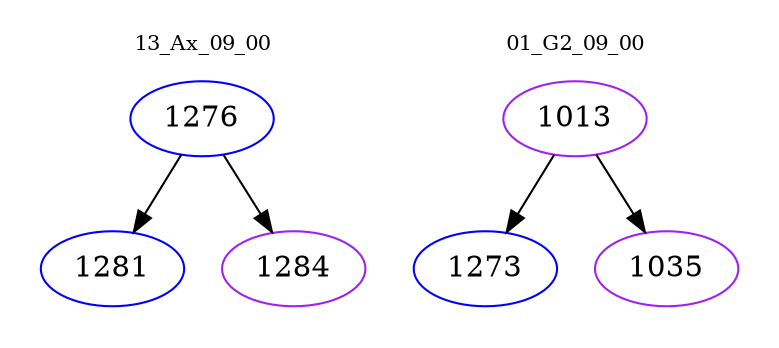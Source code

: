 digraph{
subgraph cluster_0 {
color = white
label = "13_Ax_09_00";
fontsize=10;
T0_1276 [label="1276", color="blue"]
T0_1276 -> T0_1281 [color="black"]
T0_1281 [label="1281", color="blue"]
T0_1276 -> T0_1284 [color="black"]
T0_1284 [label="1284", color="purple"]
}
subgraph cluster_1 {
color = white
label = "01_G2_09_00";
fontsize=10;
T1_1013 [label="1013", color="purple"]
T1_1013 -> T1_1273 [color="black"]
T1_1273 [label="1273", color="blue"]
T1_1013 -> T1_1035 [color="black"]
T1_1035 [label="1035", color="purple"]
}
}
